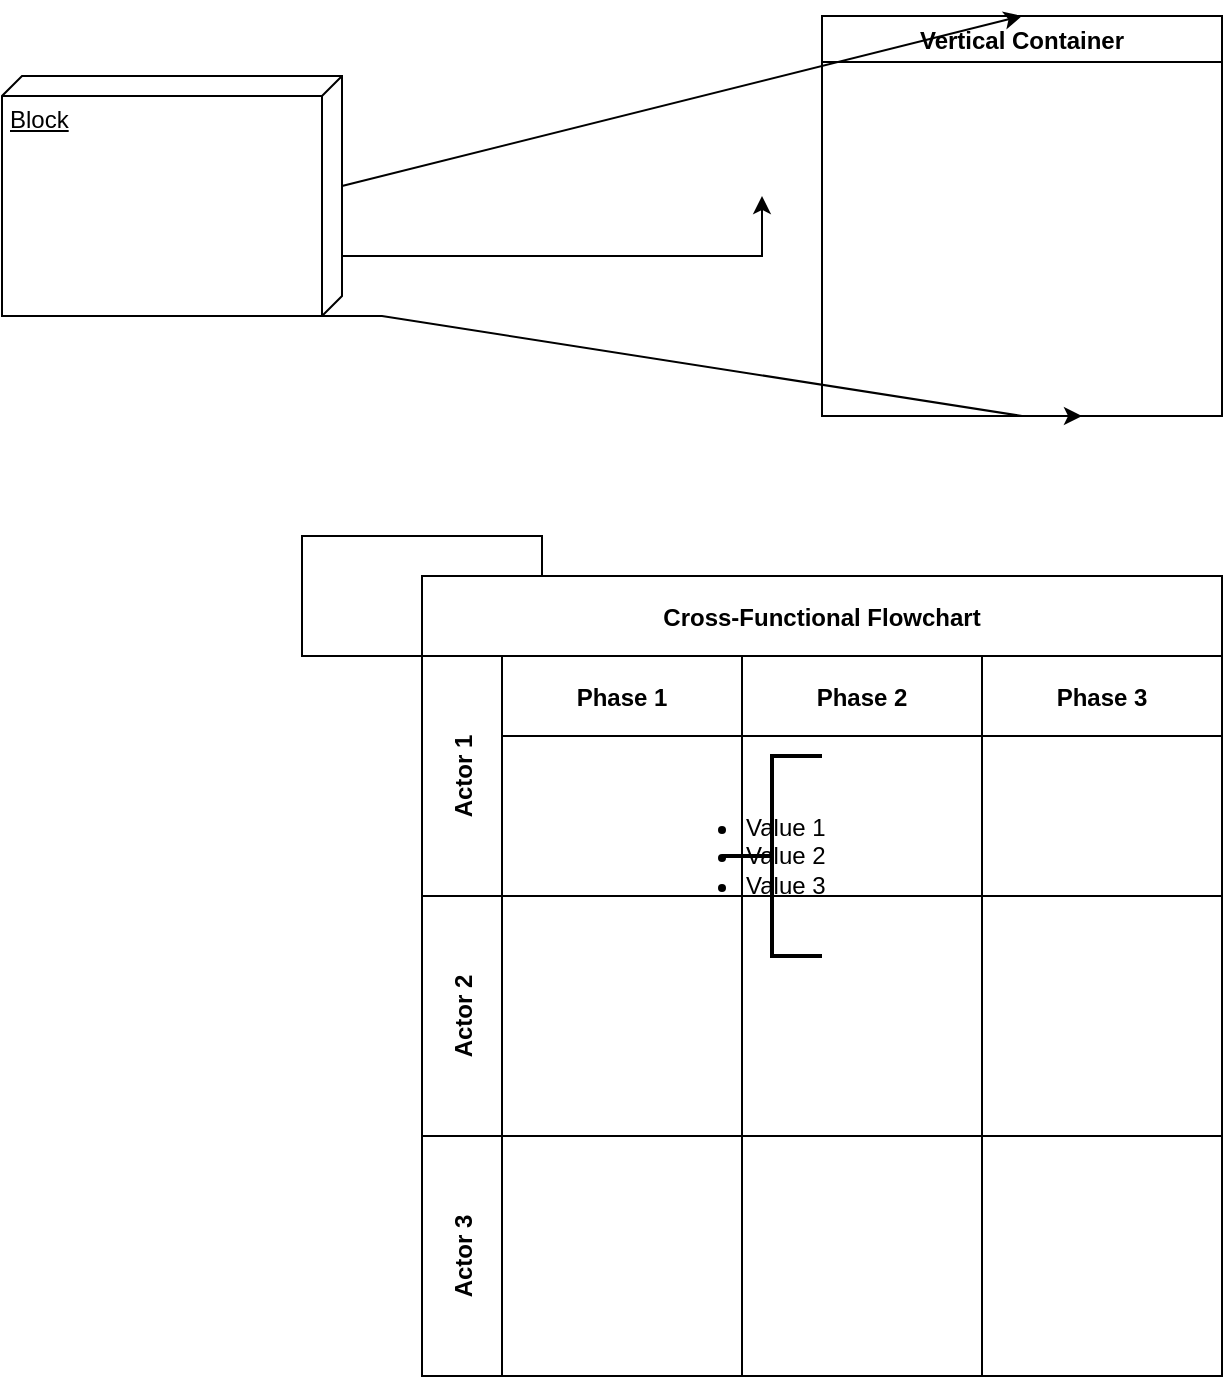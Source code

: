 <mxfile version="14.8.0" type="github">
  <diagram id="GbP-5vBGiwPjaq-_qQ2X" name="Page-1">
    <mxGraphModel dx="1550" dy="835" grid="1" gridSize="10" guides="1" tooltips="1" connect="1" arrows="1" fold="1" page="1" pageScale="1" pageWidth="827" pageHeight="1169" math="0" shadow="0">
      <root>
        <mxCell id="0" />
        <mxCell id="1" parent="0" />
        <mxCell id="W7myBec8R6CAlAJGl46T-1" value="" style="rounded=0;whiteSpace=wrap;html=1;" parent="1" vertex="1">
          <mxGeometry x="180" y="270" width="120" height="60" as="geometry" />
        </mxCell>
        <mxCell id="W7myBec8R6CAlAJGl46T-2" value="Vertical Container" style="swimlane;" parent="1" vertex="1">
          <mxGeometry x="440" y="10" width="200" height="200" as="geometry" />
        </mxCell>
        <mxCell id="W7myBec8R6CAlAJGl46T-3" value="&lt;ul&gt;&lt;li&gt;Value 1&lt;/li&gt;&lt;li&gt;Value 2&lt;/li&gt;&lt;li&gt;Value 3&lt;/li&gt;&lt;/ul&gt;" style="text;strokeColor=none;fillColor=none;html=1;whiteSpace=wrap;verticalAlign=middle;overflow=hidden;" parent="1" vertex="1">
          <mxGeometry x="360" y="390" width="100" height="80" as="geometry" />
        </mxCell>
        <mxCell id="W7myBec8R6CAlAJGl46T-4" value="Cross-Functional Flowchart" style="shape=table;childLayout=tableLayout;rowLines=0;columnLines=0;startSize=40;collapsible=0;recursiveResize=0;expand=0;pointerEvents=0;fontStyle=1;align=center;" parent="1" vertex="1">
          <mxGeometry x="240" y="290" width="400" height="400" as="geometry" />
        </mxCell>
        <mxCell id="W7myBec8R6CAlAJGl46T-5" value="Actor 1" style="swimlane;horizontal=0;points=[[0,0.5],[1,0.5]];portConstraint=eastwest;startSize=40;collapsible=0;recursiveResize=0;expand=0;pointerEvents=0;fontStyle=1" parent="W7myBec8R6CAlAJGl46T-4" vertex="1">
          <mxGeometry y="40" width="400" height="120" as="geometry" />
        </mxCell>
        <mxCell id="W7myBec8R6CAlAJGl46T-6" value="Phase 1" style="swimlane;connectable=0;startSize=40;collapsible=0;recursiveResize=0;expand=0;pointerEvents=0;" parent="W7myBec8R6CAlAJGl46T-5" vertex="1">
          <mxGeometry x="40" width="120" height="120" as="geometry" />
        </mxCell>
        <mxCell id="W7myBec8R6CAlAJGl46T-7" value="Phase 2" style="swimlane;connectable=0;startSize=40;collapsible=0;recursiveResize=0;expand=0;pointerEvents=0;" parent="W7myBec8R6CAlAJGl46T-5" vertex="1">
          <mxGeometry x="160" width="120" height="120" as="geometry" />
        </mxCell>
        <mxCell id="W7myBec8R6CAlAJGl46T-8" value="Phase 3" style="swimlane;connectable=0;startSize=40;collapsible=0;recursiveResize=0;expand=0;pointerEvents=0;" parent="W7myBec8R6CAlAJGl46T-5" vertex="1">
          <mxGeometry x="280" width="120" height="120" as="geometry" />
        </mxCell>
        <mxCell id="W7myBec8R6CAlAJGl46T-9" value="Actor 2" style="swimlane;horizontal=0;points=[[0,0.5],[1,0.5]];portConstraint=eastwest;startSize=40;collapsible=0;recursiveResize=0;expand=0;pointerEvents=0;" parent="W7myBec8R6CAlAJGl46T-4" vertex="1">
          <mxGeometry y="160" width="400" height="120" as="geometry" />
        </mxCell>
        <mxCell id="W7myBec8R6CAlAJGl46T-10" value="" style="swimlane;connectable=0;startSize=0;collapsible=0;recursiveResize=0;expand=0;pointerEvents=0;" parent="W7myBec8R6CAlAJGl46T-9" vertex="1">
          <mxGeometry x="40" width="120" height="120" as="geometry" />
        </mxCell>
        <mxCell id="W7myBec8R6CAlAJGl46T-11" value="" style="swimlane;connectable=0;startSize=0;collapsible=0;recursiveResize=0;expand=0;pointerEvents=0;" parent="W7myBec8R6CAlAJGl46T-9" vertex="1">
          <mxGeometry x="160" width="120" height="120" as="geometry" />
        </mxCell>
        <mxCell id="W7myBec8R6CAlAJGl46T-12" value="" style="swimlane;connectable=0;startSize=0;collapsible=0;recursiveResize=0;expand=0;pointerEvents=0;" parent="W7myBec8R6CAlAJGl46T-9" vertex="1">
          <mxGeometry x="280" width="120" height="120" as="geometry" />
        </mxCell>
        <mxCell id="W7myBec8R6CAlAJGl46T-13" value="Actor 3" style="swimlane;horizontal=0;points=[[0,0.5],[1,0.5]];portConstraint=eastwest;startSize=40;collapsible=0;recursiveResize=0;expand=0;pointerEvents=0;" parent="W7myBec8R6CAlAJGl46T-4" vertex="1">
          <mxGeometry y="280" width="400" height="120" as="geometry" />
        </mxCell>
        <mxCell id="W7myBec8R6CAlAJGl46T-14" value="" style="swimlane;connectable=0;startSize=0;collapsible=0;recursiveResize=0;expand=0;pointerEvents=0;" parent="W7myBec8R6CAlAJGl46T-13" vertex="1">
          <mxGeometry x="40" width="120" height="120" as="geometry" />
        </mxCell>
        <mxCell id="W7myBec8R6CAlAJGl46T-15" value="" style="swimlane;connectable=0;startSize=0;collapsible=0;recursiveResize=0;expand=0;pointerEvents=0;" parent="W7myBec8R6CAlAJGl46T-13" vertex="1">
          <mxGeometry x="160" width="120" height="120" as="geometry" />
        </mxCell>
        <mxCell id="W7myBec8R6CAlAJGl46T-16" value="" style="swimlane;connectable=0;startSize=0;collapsible=0;recursiveResize=0;expand=0;pointerEvents=0;" parent="W7myBec8R6CAlAJGl46T-13" vertex="1">
          <mxGeometry x="280" width="120" height="120" as="geometry" />
        </mxCell>
        <mxCell id="W7myBec8R6CAlAJGl46T-17" value="" style="strokeWidth=2;html=1;shape=mxgraph.flowchart.annotation_2;align=left;labelPosition=right;pointerEvents=1;" parent="1" vertex="1">
          <mxGeometry x="390" y="380" width="50" height="100" as="geometry" />
        </mxCell>
        <mxCell id="W7myBec8R6CAlAJGl46T-19" style="edgeStyle=orthogonalEdgeStyle;rounded=0;orthogonalLoop=1;jettySize=auto;html=1;" parent="1" source="W7myBec8R6CAlAJGl46T-18" edge="1">
          <mxGeometry relative="1" as="geometry">
            <mxPoint x="410" y="100" as="targetPoint" />
            <Array as="points">
              <mxPoint x="410" y="130" />
            </Array>
          </mxGeometry>
        </mxCell>
        <mxCell id="W7myBec8R6CAlAJGl46T-20" style="edgeStyle=none;rounded=0;orthogonalLoop=1;jettySize=auto;html=1;exitX=0;exitY=0;exitDx=55;exitDy=0;exitPerimeter=0;entryX=0.5;entryY=0;entryDx=0;entryDy=0;" parent="1" source="W7myBec8R6CAlAJGl46T-18" target="W7myBec8R6CAlAJGl46T-2" edge="1">
          <mxGeometry relative="1" as="geometry" />
        </mxCell>
        <mxCell id="W7myBec8R6CAlAJGl46T-21" style="edgeStyle=entityRelationEdgeStyle;rounded=0;orthogonalLoop=1;jettySize=auto;html=1;exitX=0;exitY=0;exitDx=120;exitDy=10;exitPerimeter=0;" parent="1" source="W7myBec8R6CAlAJGl46T-18" edge="1">
          <mxGeometry relative="1" as="geometry">
            <mxPoint x="570" y="210" as="targetPoint" />
          </mxGeometry>
        </mxCell>
        <mxCell id="W7myBec8R6CAlAJGl46T-18" value="Block" style="verticalAlign=top;align=left;spacingTop=8;spacingLeft=2;spacingRight=12;shape=cube;size=10;direction=south;fontStyle=4;html=1;" parent="1" vertex="1">
          <mxGeometry x="30" y="40" width="170" height="120" as="geometry" />
        </mxCell>
      </root>
    </mxGraphModel>
  </diagram>
</mxfile>
